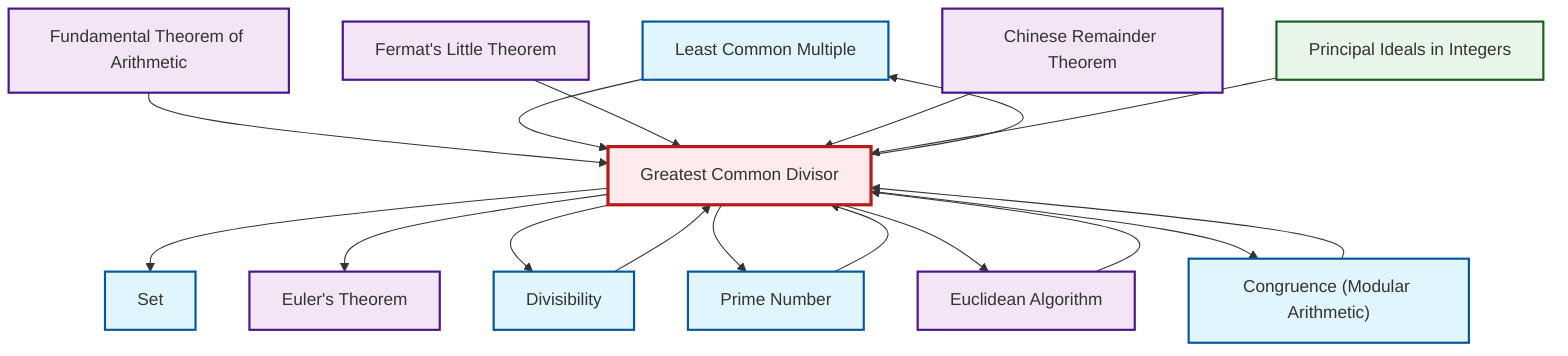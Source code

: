graph TD
    classDef definition fill:#e1f5fe,stroke:#01579b,stroke-width:2px
    classDef theorem fill:#f3e5f5,stroke:#4a148c,stroke-width:2px
    classDef axiom fill:#fff3e0,stroke:#e65100,stroke-width:2px
    classDef example fill:#e8f5e9,stroke:#1b5e20,stroke-width:2px
    classDef current fill:#ffebee,stroke:#b71c1c,stroke-width:3px
    def-lcm["Least Common Multiple"]:::definition
    def-prime["Prime Number"]:::definition
    ex-principal-ideal["Principal Ideals in Integers"]:::example
    thm-euclidean-algorithm["Euclidean Algorithm"]:::theorem
    def-congruence["Congruence (Modular Arithmetic)"]:::definition
    thm-fundamental-arithmetic["Fundamental Theorem of Arithmetic"]:::theorem
    thm-euler["Euler's Theorem"]:::theorem
    def-gcd["Greatest Common Divisor"]:::definition
    def-divisibility["Divisibility"]:::definition
    thm-fermat-little["Fermat's Little Theorem"]:::theorem
    thm-chinese-remainder["Chinese Remainder Theorem"]:::theorem
    def-set["Set"]:::definition
    thm-fundamental-arithmetic --> def-gcd
    def-gcd --> def-set
    def-lcm --> def-gcd
    def-divisibility --> def-gcd
    thm-fermat-little --> def-gcd
    def-prime --> def-gcd
    thm-chinese-remainder --> def-gcd
    thm-euclidean-algorithm --> def-gcd
    def-gcd --> def-lcm
    def-gcd --> thm-euler
    def-gcd --> def-divisibility
    def-congruence --> def-gcd
    def-gcd --> def-prime
    ex-principal-ideal --> def-gcd
    def-gcd --> thm-euclidean-algorithm
    def-gcd --> def-congruence
    class def-gcd current